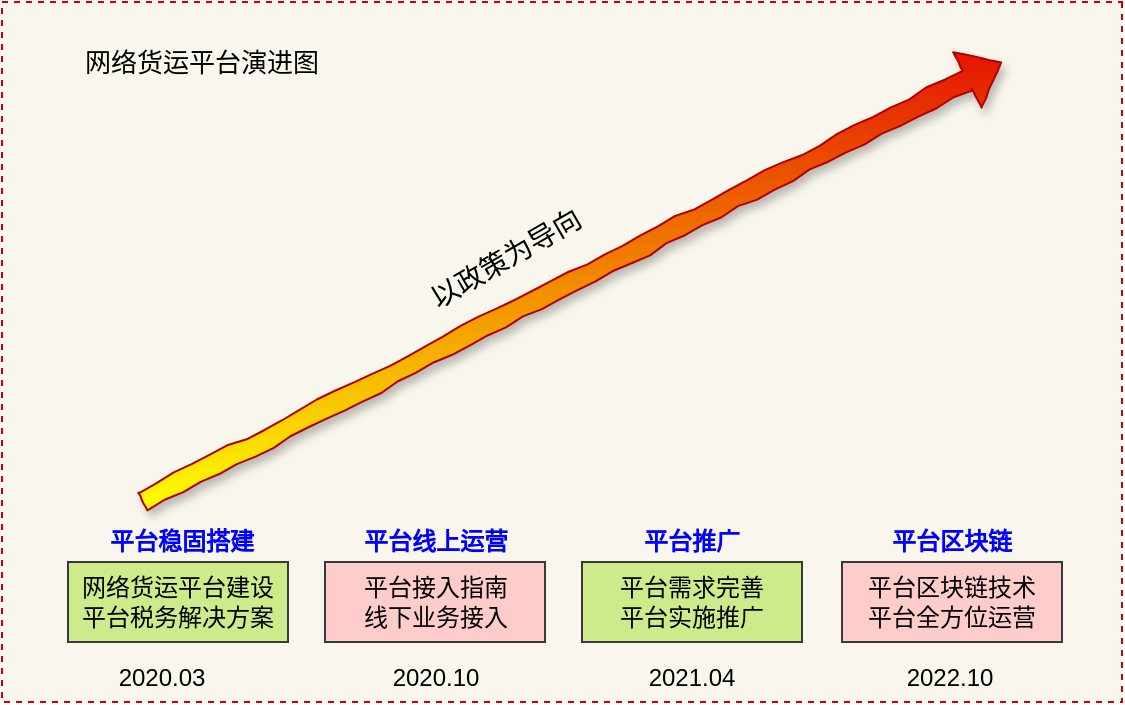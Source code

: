 <mxfile version="12.3.2" type="github" pages="1">
  <diagram id="rRLmYZ7PAJeVRb4J5bMO" name="第 1 页">
    <mxGraphModel dx="854" dy="478" grid="1" gridSize="10" guides="1" tooltips="1" connect="1" arrows="1" fold="1" page="1" pageScale="1" pageWidth="827" pageHeight="1169" math="0" shadow="0">
      <root>
        <mxCell id="0"/>
        <mxCell id="1" parent="0"/>
        <mxCell id="RRIOFwYLbPqxCO6cQfnc-2" value="" style="rounded=0;whiteSpace=wrap;html=1;direction=south;dashed=1;fillColor=#f9f7ed;strokeColor=#CC0000;" vertex="1" parent="1">
          <mxGeometry x="100" y="90" width="560" height="350" as="geometry"/>
        </mxCell>
        <mxCell id="RRIOFwYLbPqxCO6cQfnc-13" value="平台稳固搭建" style="text;html=1;strokeColor=none;fillColor=none;align=center;verticalAlign=middle;whiteSpace=wrap;rounded=0;dashed=1;fontStyle=1;fontColor=#0000FF;" vertex="1" parent="1">
          <mxGeometry x="150" y="350" width="80" height="20" as="geometry"/>
        </mxCell>
        <mxCell id="RRIOFwYLbPqxCO6cQfnc-14" value="平台线上运营" style="text;html=1;strokeColor=none;fillColor=none;align=center;verticalAlign=middle;whiteSpace=wrap;rounded=0;dashed=1;fontColor=#0000FF;fontStyle=1" vertex="1" parent="1">
          <mxGeometry x="276.5" y="350" width="80" height="20" as="geometry"/>
        </mxCell>
        <mxCell id="RRIOFwYLbPqxCO6cQfnc-15" value="" style="shape=flexArrow;html=1;shadow=1;comic=1;fillColor=#e51400;strokeColor=#B20000;gradientColor=#FFFF00;" edge="1" parent="1">
          <mxGeometry width="100" height="100" relative="1" as="geometry">
            <mxPoint x="170" y="340" as="sourcePoint"/>
            <mxPoint x="600" y="120" as="targetPoint"/>
          </mxGeometry>
        </mxCell>
        <mxCell id="RRIOFwYLbPqxCO6cQfnc-16" value="平台推广" style="text;html=1;strokeColor=none;fillColor=none;align=center;verticalAlign=middle;whiteSpace=wrap;rounded=0;dashed=1;fontColor=#0000FF;fontStyle=1" vertex="1" parent="1">
          <mxGeometry x="405" y="350" width="80" height="20" as="geometry"/>
        </mxCell>
        <mxCell id="RRIOFwYLbPqxCO6cQfnc-17" value="网络货运平台建设&lt;br&gt;平台税务解决方案" style="rounded=0;whiteSpace=wrap;html=1;fillColor=#cdeb8b;strokeColor=#36393d;" vertex="1" parent="1">
          <mxGeometry x="133" y="370" width="110" height="40" as="geometry"/>
        </mxCell>
        <mxCell id="RRIOFwYLbPqxCO6cQfnc-18" value="平台接入指南&lt;br&gt;线下业务接入" style="rounded=0;whiteSpace=wrap;html=1;fillColor=#ffcccc;strokeColor=#36393d;" vertex="1" parent="1">
          <mxGeometry x="261.5" y="370" width="110" height="40" as="geometry"/>
        </mxCell>
        <mxCell id="RRIOFwYLbPqxCO6cQfnc-19" value="平台需求完善&lt;br&gt;平台实施推广" style="rounded=0;whiteSpace=wrap;html=1;fillColor=#cdeb8b;strokeColor=#36393d;" vertex="1" parent="1">
          <mxGeometry x="390" y="370" width="110" height="40" as="geometry"/>
        </mxCell>
        <mxCell id="RRIOFwYLbPqxCO6cQfnc-20" value="平台区块链技术&lt;br&gt;平台全方位运营" style="rounded=0;whiteSpace=wrap;html=1;fillColor=#ffcccc;strokeColor=#36393d;" vertex="1" parent="1">
          <mxGeometry x="520" y="370" width="110" height="40" as="geometry"/>
        </mxCell>
        <mxCell id="RRIOFwYLbPqxCO6cQfnc-23" value="平台区块链" style="text;html=1;strokeColor=none;fillColor=none;align=center;verticalAlign=middle;whiteSpace=wrap;rounded=0;dashed=1;fontColor=#0000FF;fontStyle=1" vertex="1" parent="1">
          <mxGeometry x="535" y="350" width="80" height="20" as="geometry"/>
        </mxCell>
        <mxCell id="RRIOFwYLbPqxCO6cQfnc-24" value="2020.03" style="text;html=1;strokeColor=none;fillColor=none;align=center;verticalAlign=middle;whiteSpace=wrap;rounded=0;" vertex="1" parent="1">
          <mxGeometry x="160" y="418" width="40" height="20" as="geometry"/>
        </mxCell>
        <mxCell id="RRIOFwYLbPqxCO6cQfnc-25" value="2020.10" style="text;html=1;strokeColor=none;fillColor=none;align=center;verticalAlign=middle;whiteSpace=wrap;rounded=0;" vertex="1" parent="1">
          <mxGeometry x="296.5" y="418" width="40" height="20" as="geometry"/>
        </mxCell>
        <mxCell id="RRIOFwYLbPqxCO6cQfnc-26" value="2021.04" style="text;html=1;strokeColor=none;fillColor=none;align=center;verticalAlign=middle;whiteSpace=wrap;rounded=0;" vertex="1" parent="1">
          <mxGeometry x="425" y="418" width="40" height="20" as="geometry"/>
        </mxCell>
        <mxCell id="RRIOFwYLbPqxCO6cQfnc-27" value="2022.10" style="text;html=1;strokeColor=none;fillColor=none;align=center;verticalAlign=middle;whiteSpace=wrap;rounded=0;" vertex="1" parent="1">
          <mxGeometry x="553.5" y="418" width="40" height="20" as="geometry"/>
        </mxCell>
        <mxCell id="RRIOFwYLbPqxCO6cQfnc-28" value="网络货运平台演进图" style="text;html=1;strokeColor=none;fillColor=none;align=center;verticalAlign=middle;whiteSpace=wrap;rounded=0;fontColor=#000000;fontSize=13;" vertex="1" parent="1">
          <mxGeometry x="140" y="110" width="120" height="20" as="geometry"/>
        </mxCell>
        <mxCell id="RRIOFwYLbPqxCO6cQfnc-32" value="以政策为导向" style="text;html=1;strokeColor=none;fillColor=none;align=center;verticalAlign=middle;whiteSpace=wrap;rounded=0;fontColor=#000000;rotation=-30;direction=east;fontSize=14;" vertex="1" parent="1">
          <mxGeometry x="307" y="208" width="90" height="20" as="geometry"/>
        </mxCell>
      </root>
    </mxGraphModel>
  </diagram>
</mxfile>
